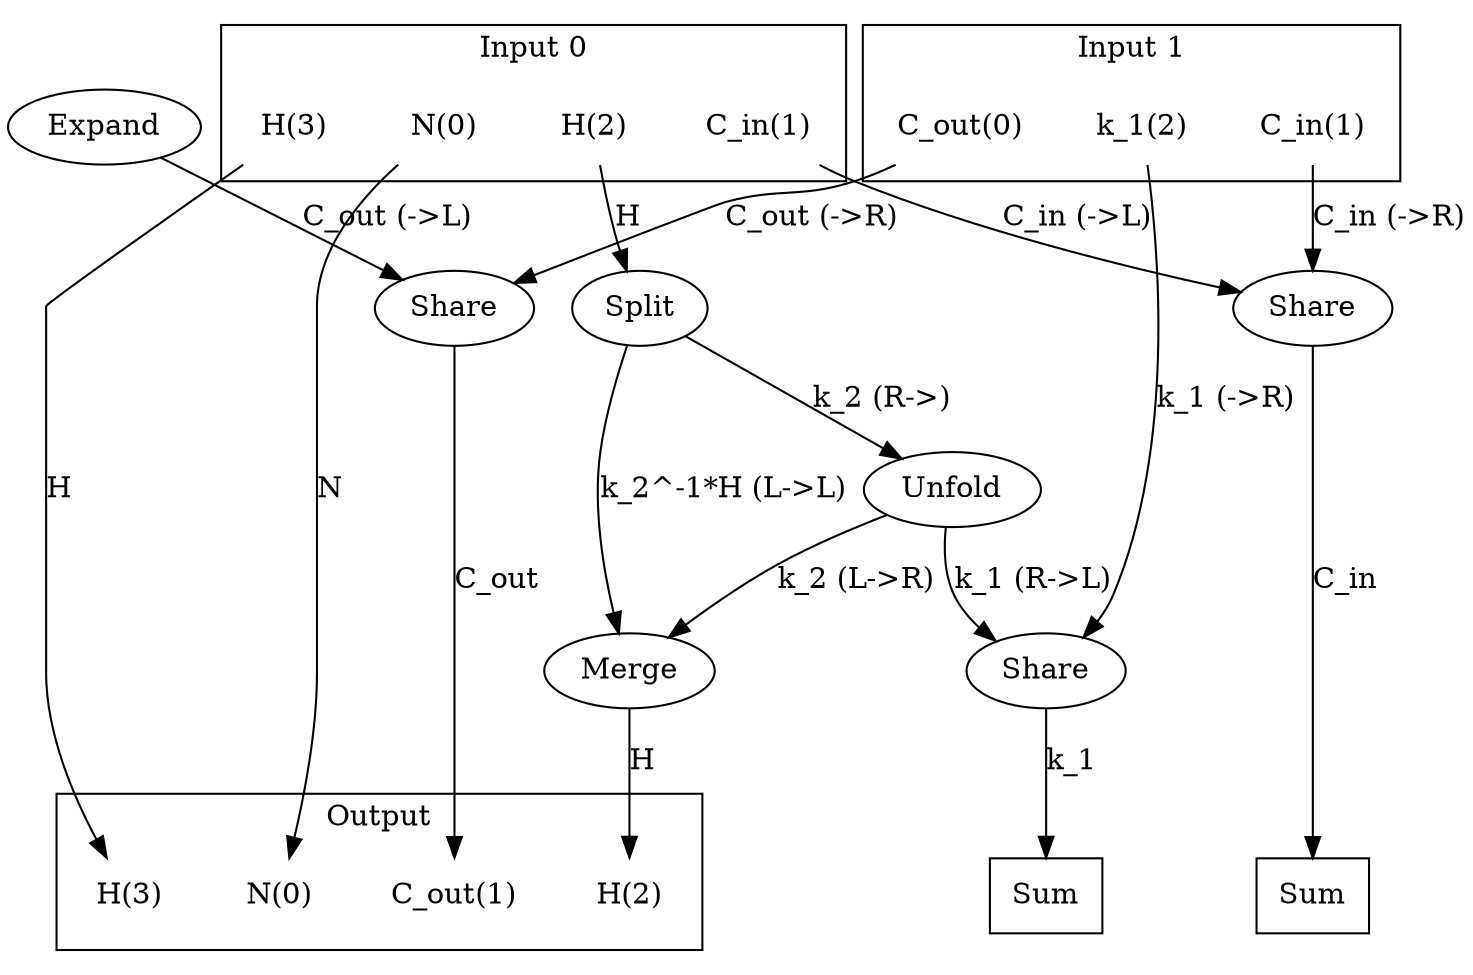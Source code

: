 digraph kernel {
newrank = true;
op_0x7fcd340543c0 [label="Unfold"];
op_0x7fcecc14b0d0 [label="Split"];
op_0x7fcf84003f00 [label="Share"];
op_0x7fcf84004090 [label="Share"];
op_0x7fcf84004310 [label="Share"];
op_0x7fcf84004638 [label="Expand"];
op_0x7fcf88006200 [label="Merge"];
reduce_0x7fc7f0001998 [label="Sum", shape=box];
reduce_0x7fc7f0005e70 [label="Sum", shape=box];
subgraph cluster_out {
label = "Output";
out_0 [label="N(0)", shape=none];
out_1 [label="C_out(1)", shape=none];
out_2 [label="H(2)", shape=none];
out_3 [label="H(3)", shape=none];
}
{ rank = same;
reduce_0x7fc7f0001998;
reduce_0x7fc7f0005e70;
out_0;
out_1;
out_2;
out_3;
}
subgraph cluster_in_0 {
label = "Input 0";
in_0_0 [label="N(0)", shape=none];
in_0_1 [label="C_in(1)", shape=none];
in_0_2 [label="H(2)", shape=none];
in_0_3 [label="H(3)", shape=none];
}
subgraph cluster_in_1 {
label = "Input 1";
in_1_0 [label="C_out(0)", shape=none];
in_1_1 [label="C_in(1)", shape=none];
in_1_2 [label="k_1(2)", shape=none];
}
{ rank = same;
in_0_0;
in_0_1;
in_0_2;
in_0_3;
in_1_0;
in_1_1;
in_1_2;
}
in_0_0 -> out_0 [label="N"];
in_0_1 -> op_0x7fcf84004090 [label="C_in (->L)"];
in_0_2 -> op_0x7fcecc14b0d0 [label="H"];
in_0_3 -> out_3 [label="H"];
in_1_0 -> op_0x7fcf84003f00 [label="C_out (->R)"];
in_1_1 -> op_0x7fcf84004090 [label="C_in (->R)"];
in_1_2 -> op_0x7fcf84004310 [label="k_1 (->R)"];
op_0x7fcf84003f00 -> out_1 [label="C_out"];
op_0x7fcf88006200 -> out_2 [label="H"];
op_0x7fcf84004310 -> reduce_0x7fc7f0001998 [label="k_1"];
op_0x7fcf84004090 -> reduce_0x7fc7f0005e70 [label="C_in"];
op_0x7fcecc14b0d0 -> op_0x7fcd340543c0 [label="k_2 (R->)"];
op_0x7fcf84004638 -> op_0x7fcf84003f00 [label="C_out (->L)"];
op_0x7fcd340543c0 -> op_0x7fcf84004310 [label="k_1 (R->L)"];
op_0x7fcecc14b0d0 -> op_0x7fcf88006200 [label="k_2^-1*H (L->L)"];
op_0x7fcd340543c0 -> op_0x7fcf88006200 [label="k_2 (L->R)"];
}
